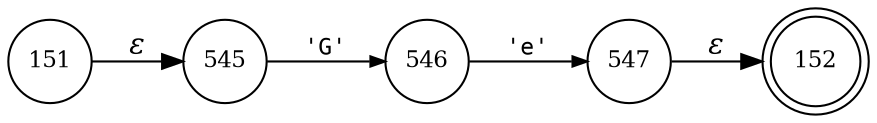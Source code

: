 digraph ATN {
rankdir=LR;
s152[fontsize=11, label="152", shape=doublecircle, fixedsize=true, width=.6];
s545[fontsize=11,label="545", shape=circle, fixedsize=true, width=.55, peripheries=1];
s546[fontsize=11,label="546", shape=circle, fixedsize=true, width=.55, peripheries=1];
s547[fontsize=11,label="547", shape=circle, fixedsize=true, width=.55, peripheries=1];
s151[fontsize=11,label="151", shape=circle, fixedsize=true, width=.55, peripheries=1];
s151 -> s545 [fontname="Times-Italic", label="&epsilon;"];
s545 -> s546 [fontsize=11, fontname="Courier", arrowsize=.7, label = "'G'", arrowhead = normal];
s546 -> s547 [fontsize=11, fontname="Courier", arrowsize=.7, label = "'e'", arrowhead = normal];
s547 -> s152 [fontname="Times-Italic", label="&epsilon;"];
}